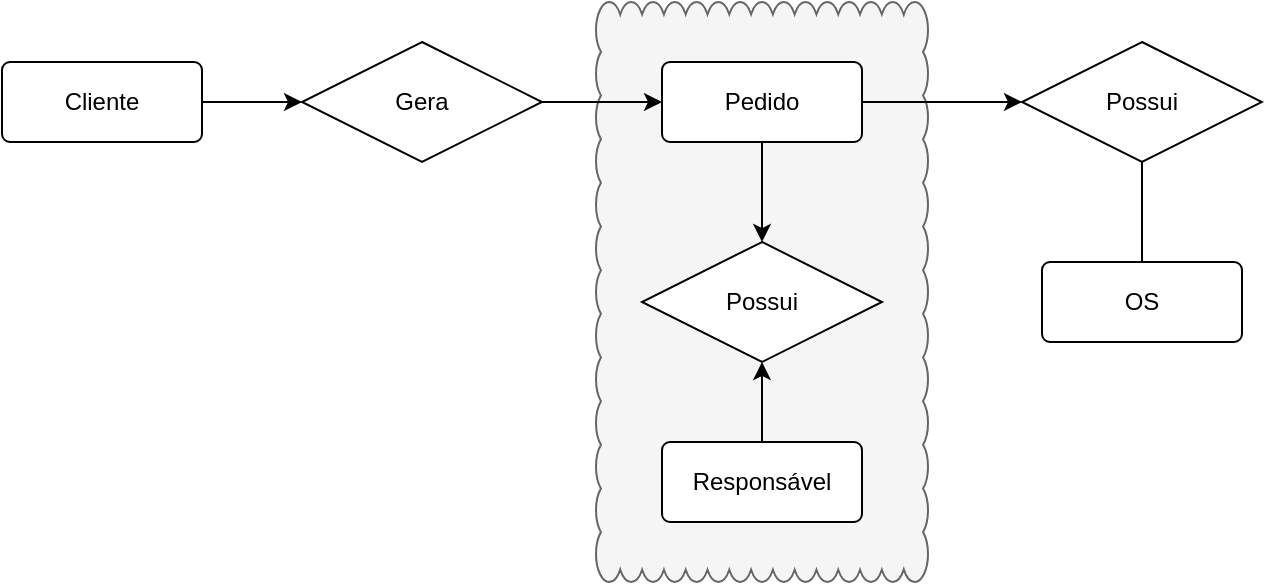 <mxfile version="20.2.3"><diagram id="qHHG1K6Aa_dlSzFu1YN1" name="Página-1"><mxGraphModel dx="868" dy="508" grid="1" gridSize="10" guides="1" tooltips="1" connect="1" arrows="1" fold="1" page="1" pageScale="1" pageWidth="827" pageHeight="1169" math="0" shadow="0"><root><mxCell id="0"/><mxCell id="1" parent="0"/><mxCell id="l0tMSIYq9fiKa7lD1NWs-34" value="" style="whiteSpace=wrap;html=1;shape=mxgraph.basic.cloud_rect;fillColor=#f5f5f5;fontColor=#333333;strokeColor=#666666;" vertex="1" parent="1"><mxGeometry x="347" y="130" width="166" height="290" as="geometry"/></mxCell><mxCell id="l0tMSIYq9fiKa7lD1NWs-35" value="" style="edgeStyle=orthogonalEdgeStyle;rounded=0;orthogonalLoop=1;jettySize=auto;html=1;" edge="1" parent="1" source="l0tMSIYq9fiKa7lD1NWs-36" target="l0tMSIYq9fiKa7lD1NWs-41"><mxGeometry relative="1" as="geometry"/></mxCell><mxCell id="l0tMSIYq9fiKa7lD1NWs-36" value="Cliente" style="rounded=1;arcSize=10;whiteSpace=wrap;html=1;align=center;" vertex="1" parent="1"><mxGeometry x="50" y="160" width="100" height="40" as="geometry"/></mxCell><mxCell id="l0tMSIYq9fiKa7lD1NWs-37" value="" style="edgeStyle=orthogonalEdgeStyle;rounded=0;orthogonalLoop=1;jettySize=auto;html=1;" edge="1" parent="1" source="l0tMSIYq9fiKa7lD1NWs-39" target="l0tMSIYq9fiKa7lD1NWs-46"><mxGeometry relative="1" as="geometry"/></mxCell><mxCell id="l0tMSIYq9fiKa7lD1NWs-38" value="" style="edgeStyle=orthogonalEdgeStyle;rounded=0;orthogonalLoop=1;jettySize=auto;html=1;" edge="1" parent="1" source="l0tMSIYq9fiKa7lD1NWs-39" target="l0tMSIYq9fiKa7lD1NWs-47"><mxGeometry relative="1" as="geometry"/></mxCell><mxCell id="l0tMSIYq9fiKa7lD1NWs-39" value="Pedido" style="rounded=1;arcSize=10;whiteSpace=wrap;html=1;align=center;" vertex="1" parent="1"><mxGeometry x="380" y="160" width="100" height="40" as="geometry"/></mxCell><mxCell id="l0tMSIYq9fiKa7lD1NWs-40" value="" style="edgeStyle=orthogonalEdgeStyle;rounded=0;orthogonalLoop=1;jettySize=auto;html=1;" edge="1" parent="1" source="l0tMSIYq9fiKa7lD1NWs-41" target="l0tMSIYq9fiKa7lD1NWs-39"><mxGeometry relative="1" as="geometry"/></mxCell><mxCell id="l0tMSIYq9fiKa7lD1NWs-41" value="Gera" style="shape=rhombus;perimeter=rhombusPerimeter;whiteSpace=wrap;html=1;align=center;" vertex="1" parent="1"><mxGeometry x="200" y="150" width="120" height="60" as="geometry"/></mxCell><mxCell id="l0tMSIYq9fiKa7lD1NWs-42" value="" style="edgeStyle=orthogonalEdgeStyle;rounded=0;orthogonalLoop=1;jettySize=auto;html=1;" edge="1" parent="1" source="l0tMSIYq9fiKa7lD1NWs-43" target="l0tMSIYq9fiKa7lD1NWs-46"><mxGeometry relative="1" as="geometry"/></mxCell><mxCell id="l0tMSIYq9fiKa7lD1NWs-43" value="Responsável" style="rounded=1;arcSize=10;whiteSpace=wrap;html=1;align=center;" vertex="1" parent="1"><mxGeometry x="380" y="350" width="100" height="40" as="geometry"/></mxCell><mxCell id="l0tMSIYq9fiKa7lD1NWs-44" value="" style="edgeStyle=orthogonalEdgeStyle;rounded=0;orthogonalLoop=1;jettySize=auto;html=1;" edge="1" parent="1" source="l0tMSIYq9fiKa7lD1NWs-45"><mxGeometry relative="1" as="geometry"><mxPoint x="620" y="190" as="targetPoint"/></mxGeometry></mxCell><mxCell id="l0tMSIYq9fiKa7lD1NWs-45" value="OS" style="rounded=1;arcSize=10;whiteSpace=wrap;html=1;align=center;" vertex="1" parent="1"><mxGeometry x="570" y="260" width="100" height="40" as="geometry"/></mxCell><mxCell id="l0tMSIYq9fiKa7lD1NWs-46" value="Possui" style="shape=rhombus;perimeter=rhombusPerimeter;whiteSpace=wrap;html=1;align=center;" vertex="1" parent="1"><mxGeometry x="370" y="250" width="120" height="60" as="geometry"/></mxCell><mxCell id="l0tMSIYq9fiKa7lD1NWs-47" value="Possui" style="shape=rhombus;perimeter=rhombusPerimeter;whiteSpace=wrap;html=1;align=center;" vertex="1" parent="1"><mxGeometry x="560" y="150" width="120" height="60" as="geometry"/></mxCell></root></mxGraphModel></diagram></mxfile>